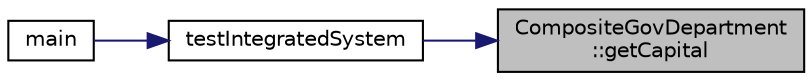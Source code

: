digraph "CompositeGovDepartment::getCapital"
{
 // LATEX_PDF_SIZE
  edge [fontname="Helvetica",fontsize="10",labelfontname="Helvetica",labelfontsize="10"];
  node [fontname="Helvetica",fontsize="10",shape=record];
  rankdir="RL";
  Node1 [label="CompositeGovDepartment\l::getCapital",height=0.2,width=0.4,color="black", fillcolor="grey75", style="filled", fontcolor="black",tooltip="Gets the current total capital."];
  Node1 -> Node2 [dir="back",color="midnightblue",fontsize="10",style="solid",fontname="Helvetica"];
  Node2 [label="testIntegratedSystem",height=0.2,width=0.4,color="black", fillcolor="white", style="filled",URL="$main_8cpp.html#a859f1c4b77421f0cb0f62ba1bfd06029",tooltip=" "];
  Node2 -> Node3 [dir="back",color="midnightblue",fontsize="10",style="solid",fontname="Helvetica"];
  Node3 [label="main",height=0.2,width=0.4,color="black", fillcolor="white", style="filled",URL="$main_8cpp.html#ae66f6b31b5ad750f1fe042a706a4e3d4",tooltip="Main program entry point."];
}
